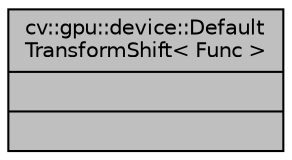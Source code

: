 digraph "cv::gpu::device::DefaultTransformShift&lt; Func &gt;"
{
 // LATEX_PDF_SIZE
  edge [fontname="Helvetica",fontsize="10",labelfontname="Helvetica",labelfontsize="10"];
  node [fontname="Helvetica",fontsize="10",shape=record];
  Node1 [label="{cv::gpu::device::Default\lTransformShift\< Func \>\n||}",height=0.2,width=0.4,color="black", fillcolor="grey75", style="filled", fontcolor="black",tooltip=" "];
}
